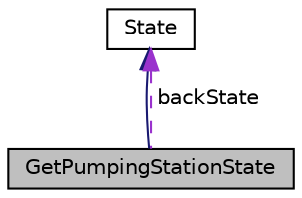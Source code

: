 digraph "GetPumpingStationState"
{
 // LATEX_PDF_SIZE
  edge [fontname="Helvetica",fontsize="10",labelfontname="Helvetica",labelfontsize="10"];
  node [fontname="Helvetica",fontsize="10",shape=record];
  Node1 [label="GetPumpingStationState",height=0.2,width=0.4,color="black", fillcolor="grey75", style="filled", fontcolor="black",tooltip="Class that represents a state for obtaining the network pumping stations."];
  Node2 -> Node1 [dir="back",color="midnightblue",fontsize="10",style="solid",fontname="Helvetica"];
  Node2 [label="State",height=0.2,width=0.4,color="black", fillcolor="white", style="filled",URL="$class_state.html",tooltip="Abstract base class representing an app state within the water supply analysis system."];
  Node2 -> Node1 [dir="back",color="darkorchid3",fontsize="10",style="dashed",label=" backState" ,fontname="Helvetica"];
}
